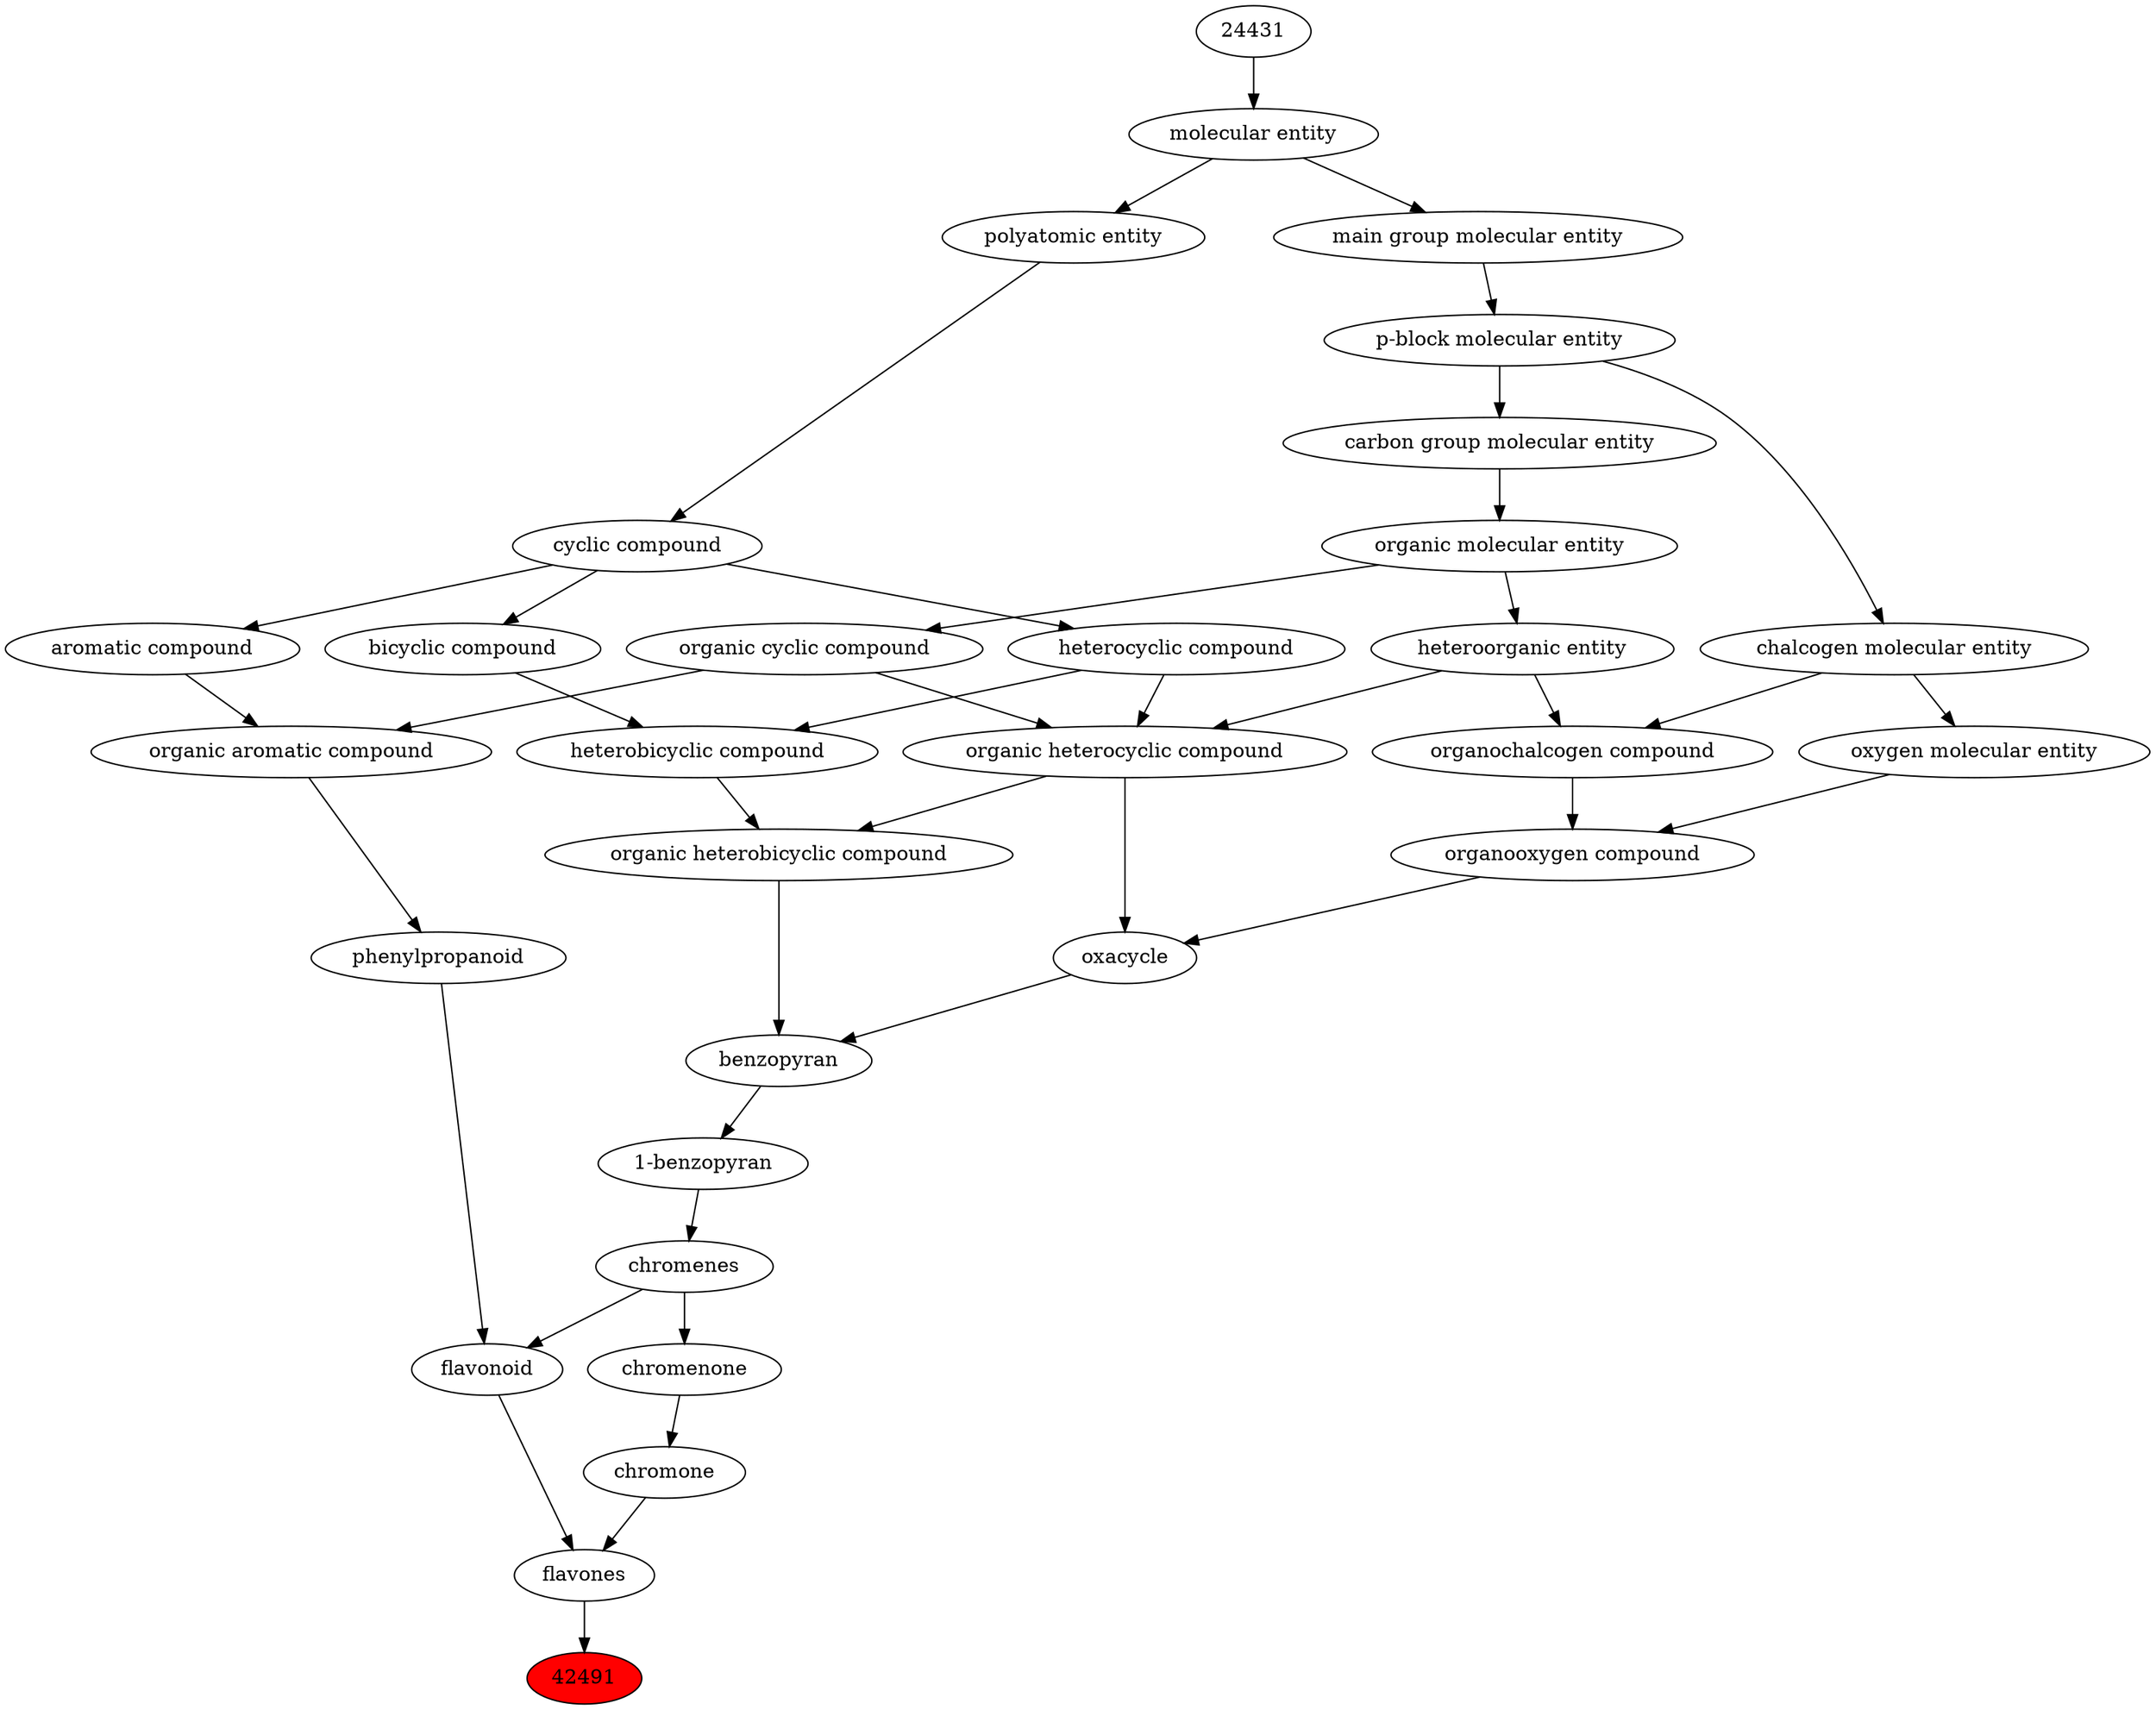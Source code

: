 digraph tree{ 
42491 [label="42491" fillcolor=red style=filled]
24043 -> 42491
24043 [label="flavones"]
23238 -> 24043
47916 -> 24043
23238 [label="chromone"]
38445 -> 23238
47916 [label="flavonoid"]
23232 -> 47916
26004 -> 47916
38445 [label="chromenone"]
23232 -> 38445
23232 [label="chromenes"]
38443 -> 23232
26004 [label="phenylpropanoid"]
33659 -> 26004
38443 [label="1-benzopyran"]
22727 -> 38443
33659 [label="organic aromatic compound"]
33832 -> 33659
33655 -> 33659
22727 [label="benzopyran"]
38104 -> 22727
27171 -> 22727
33832 [label="organic cyclic compound"]
50860 -> 33832
33655 [label="aromatic compound"]
33595 -> 33655
38104 [label="oxacycle"]
24532 -> 38104
36963 -> 38104
27171 [label="organic heterobicyclic compound"]
33672 -> 27171
24532 -> 27171
50860 [label="organic molecular entity"]
33582 -> 50860
33595 [label="cyclic compound"]
36357 -> 33595
24532 [label="organic heterocyclic compound"]
33285 -> 24532
33832 -> 24532
5686 -> 24532
36963 [label="organooxygen compound"]
36962 -> 36963
25806 -> 36963
33672 [label="heterobicyclic compound"]
33636 -> 33672
5686 -> 33672
33582 [label="carbon group molecular entity"]
33675 -> 33582
36357 [label="polyatomic entity"]
23367 -> 36357
33285 [label="heteroorganic entity"]
50860 -> 33285
5686 [label="heterocyclic compound"]
33595 -> 5686
36962 [label="organochalcogen compound"]
33285 -> 36962
33304 -> 36962
25806 [label="oxygen molecular entity"]
33304 -> 25806
33636 [label="bicyclic compound"]
33595 -> 33636
33675 [label="p-block molecular entity"]
33579 -> 33675
23367 [label="molecular entity"]
24431 -> 23367
33304 [label="chalcogen molecular entity"]
33675 -> 33304
33579 [label="main group molecular entity"]
23367 -> 33579
24431 [label="24431"]
}